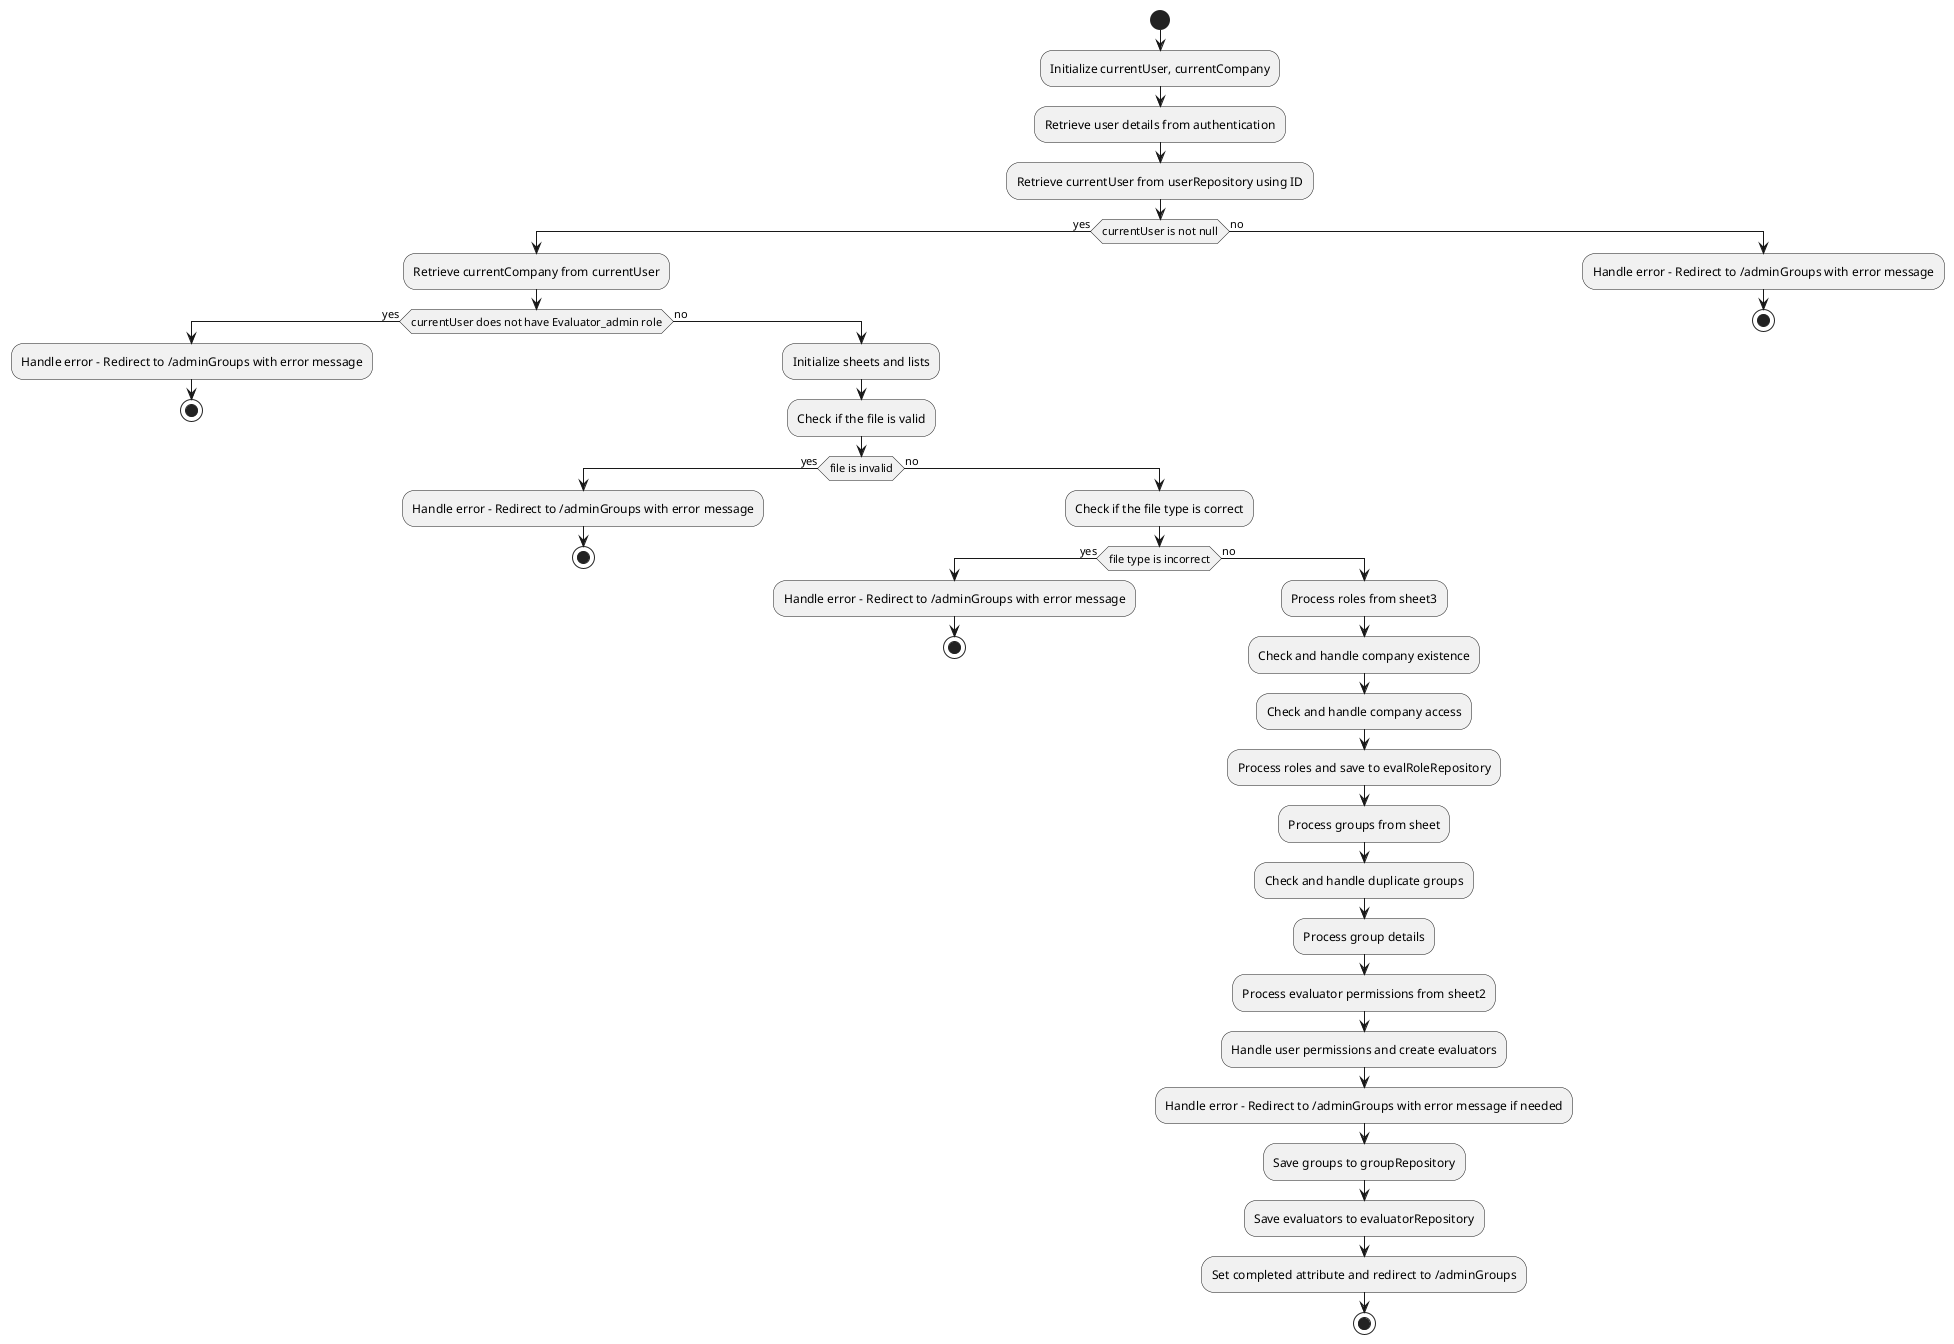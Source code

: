 @startuml

start
:Initialize currentUser, currentCompany;
:Retrieve user details from authentication;
:Retrieve currentUser from userRepository using ID;

if (currentUser is not null) then (yes)
    :Retrieve currentCompany from currentUser;

    if (currentUser does not have Evaluator_admin role) then (yes)
        :Handle error - Redirect to /adminGroups with error message;
        stop
    else (no)
        :Initialize sheets and lists;

        :Check if the file is valid;
        if (file is invalid) then (yes)
            :Handle error - Redirect to /adminGroups with error message;
            stop
        else (no)
            :Check if the file type is correct;
            if (file type is incorrect) then (yes)
                :Handle error - Redirect to /adminGroups with error message;
                stop
            else (no)
                :Process roles from sheet3;

                :Check and handle company existence;

                :Check and handle company access;

                :Process roles and save to evalRoleRepository;

                :Process groups from sheet;

                :Check and handle duplicate groups;

                :Process group details;

                :Process evaluator permissions from sheet2;

                :Handle user permissions and create evaluators;

                :Handle error - Redirect to /adminGroups with error message if needed;
                
                :Save groups to groupRepository;

                :Save evaluators to evaluatorRepository;

                :Set completed attribute and redirect to /adminGroups;

                stop
            endif
        endif
    endif
else (no)
    :Handle error - Redirect to /adminGroups with error message;
    stop
endif

@enduml